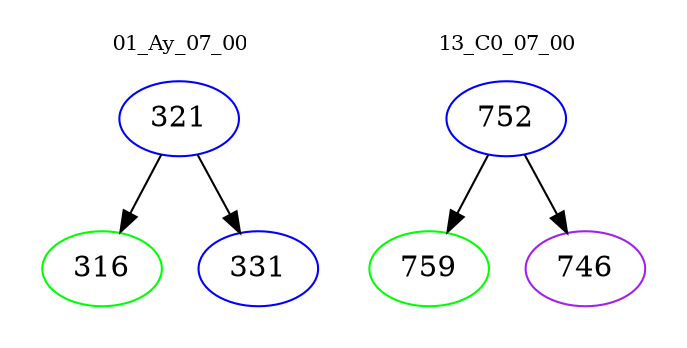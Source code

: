 digraph{
subgraph cluster_0 {
color = white
label = "01_Ay_07_00";
fontsize=10;
T0_321 [label="321", color="blue"]
T0_321 -> T0_316 [color="black"]
T0_316 [label="316", color="green"]
T0_321 -> T0_331 [color="black"]
T0_331 [label="331", color="blue"]
}
subgraph cluster_1 {
color = white
label = "13_C0_07_00";
fontsize=10;
T1_752 [label="752", color="blue"]
T1_752 -> T1_759 [color="black"]
T1_759 [label="759", color="green"]
T1_752 -> T1_746 [color="black"]
T1_746 [label="746", color="purple"]
}
}
